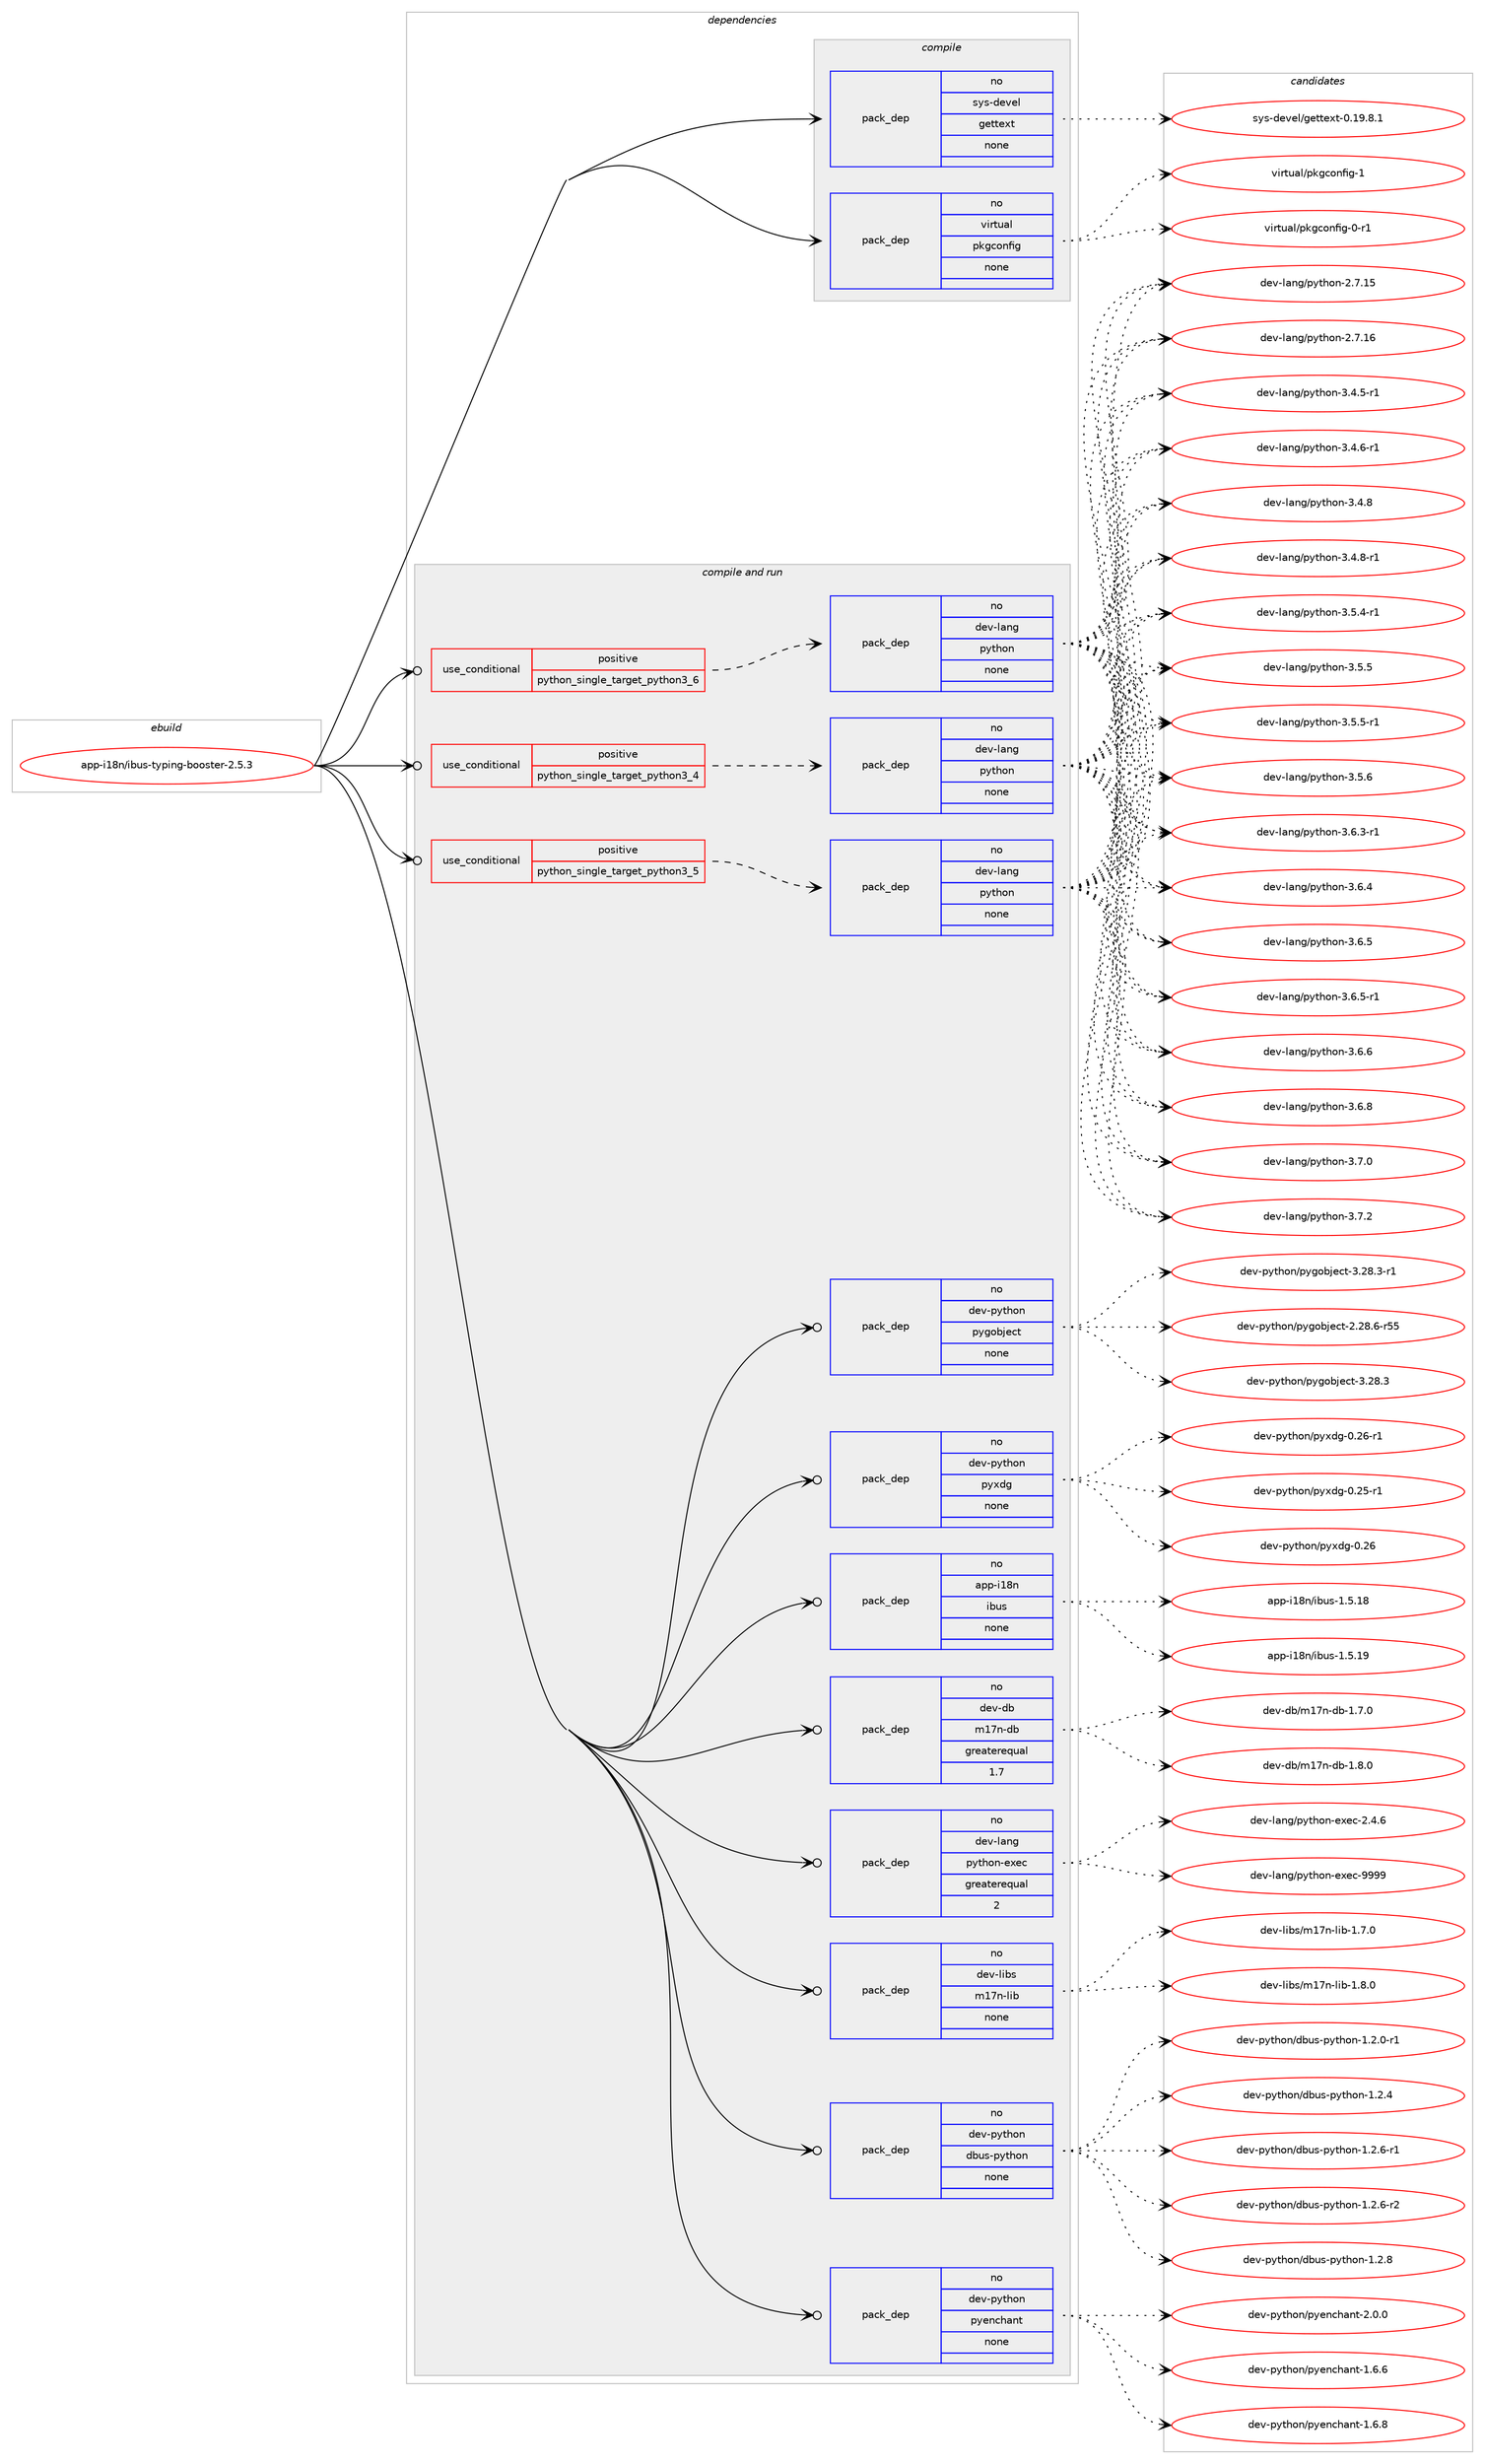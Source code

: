 digraph prolog {

# *************
# Graph options
# *************

newrank=true;
concentrate=true;
compound=true;
graph [rankdir=LR,fontname=Helvetica,fontsize=10,ranksep=1.5];#, ranksep=2.5, nodesep=0.2];
edge  [arrowhead=vee];
node  [fontname=Helvetica,fontsize=10];

# **********
# The ebuild
# **********

subgraph cluster_leftcol {
color=gray;
rank=same;
label=<<i>ebuild</i>>;
id [label="app-i18n/ibus-typing-booster-2.5.3", color=red, width=4, href="../app-i18n/ibus-typing-booster-2.5.3.svg"];
}

# ****************
# The dependencies
# ****************

subgraph cluster_midcol {
color=gray;
label=<<i>dependencies</i>>;
subgraph cluster_compile {
fillcolor="#eeeeee";
style=filled;
label=<<i>compile</i>>;
subgraph pack922536 {
dependency1295301 [label=<<TABLE BORDER="0" CELLBORDER="1" CELLSPACING="0" CELLPADDING="4" WIDTH="220"><TR><TD ROWSPAN="6" CELLPADDING="30">pack_dep</TD></TR><TR><TD WIDTH="110">no</TD></TR><TR><TD>sys-devel</TD></TR><TR><TD>gettext</TD></TR><TR><TD>none</TD></TR><TR><TD></TD></TR></TABLE>>, shape=none, color=blue];
}
id:e -> dependency1295301:w [weight=20,style="solid",arrowhead="vee"];
subgraph pack922537 {
dependency1295302 [label=<<TABLE BORDER="0" CELLBORDER="1" CELLSPACING="0" CELLPADDING="4" WIDTH="220"><TR><TD ROWSPAN="6" CELLPADDING="30">pack_dep</TD></TR><TR><TD WIDTH="110">no</TD></TR><TR><TD>virtual</TD></TR><TR><TD>pkgconfig</TD></TR><TR><TD>none</TD></TR><TR><TD></TD></TR></TABLE>>, shape=none, color=blue];
}
id:e -> dependency1295302:w [weight=20,style="solid",arrowhead="vee"];
}
subgraph cluster_compileandrun {
fillcolor="#eeeeee";
style=filled;
label=<<i>compile and run</i>>;
subgraph cond352654 {
dependency1295303 [label=<<TABLE BORDER="0" CELLBORDER="1" CELLSPACING="0" CELLPADDING="4"><TR><TD ROWSPAN="3" CELLPADDING="10">use_conditional</TD></TR><TR><TD>positive</TD></TR><TR><TD>python_single_target_python3_4</TD></TR></TABLE>>, shape=none, color=red];
subgraph pack922538 {
dependency1295304 [label=<<TABLE BORDER="0" CELLBORDER="1" CELLSPACING="0" CELLPADDING="4" WIDTH="220"><TR><TD ROWSPAN="6" CELLPADDING="30">pack_dep</TD></TR><TR><TD WIDTH="110">no</TD></TR><TR><TD>dev-lang</TD></TR><TR><TD>python</TD></TR><TR><TD>none</TD></TR><TR><TD></TD></TR></TABLE>>, shape=none, color=blue];
}
dependency1295303:e -> dependency1295304:w [weight=20,style="dashed",arrowhead="vee"];
}
id:e -> dependency1295303:w [weight=20,style="solid",arrowhead="odotvee"];
subgraph cond352655 {
dependency1295305 [label=<<TABLE BORDER="0" CELLBORDER="1" CELLSPACING="0" CELLPADDING="4"><TR><TD ROWSPAN="3" CELLPADDING="10">use_conditional</TD></TR><TR><TD>positive</TD></TR><TR><TD>python_single_target_python3_5</TD></TR></TABLE>>, shape=none, color=red];
subgraph pack922539 {
dependency1295306 [label=<<TABLE BORDER="0" CELLBORDER="1" CELLSPACING="0" CELLPADDING="4" WIDTH="220"><TR><TD ROWSPAN="6" CELLPADDING="30">pack_dep</TD></TR><TR><TD WIDTH="110">no</TD></TR><TR><TD>dev-lang</TD></TR><TR><TD>python</TD></TR><TR><TD>none</TD></TR><TR><TD></TD></TR></TABLE>>, shape=none, color=blue];
}
dependency1295305:e -> dependency1295306:w [weight=20,style="dashed",arrowhead="vee"];
}
id:e -> dependency1295305:w [weight=20,style="solid",arrowhead="odotvee"];
subgraph cond352656 {
dependency1295307 [label=<<TABLE BORDER="0" CELLBORDER="1" CELLSPACING="0" CELLPADDING="4"><TR><TD ROWSPAN="3" CELLPADDING="10">use_conditional</TD></TR><TR><TD>positive</TD></TR><TR><TD>python_single_target_python3_6</TD></TR></TABLE>>, shape=none, color=red];
subgraph pack922540 {
dependency1295308 [label=<<TABLE BORDER="0" CELLBORDER="1" CELLSPACING="0" CELLPADDING="4" WIDTH="220"><TR><TD ROWSPAN="6" CELLPADDING="30">pack_dep</TD></TR><TR><TD WIDTH="110">no</TD></TR><TR><TD>dev-lang</TD></TR><TR><TD>python</TD></TR><TR><TD>none</TD></TR><TR><TD></TD></TR></TABLE>>, shape=none, color=blue];
}
dependency1295307:e -> dependency1295308:w [weight=20,style="dashed",arrowhead="vee"];
}
id:e -> dependency1295307:w [weight=20,style="solid",arrowhead="odotvee"];
subgraph pack922541 {
dependency1295309 [label=<<TABLE BORDER="0" CELLBORDER="1" CELLSPACING="0" CELLPADDING="4" WIDTH="220"><TR><TD ROWSPAN="6" CELLPADDING="30">pack_dep</TD></TR><TR><TD WIDTH="110">no</TD></TR><TR><TD>app-i18n</TD></TR><TR><TD>ibus</TD></TR><TR><TD>none</TD></TR><TR><TD></TD></TR></TABLE>>, shape=none, color=blue];
}
id:e -> dependency1295309:w [weight=20,style="solid",arrowhead="odotvee"];
subgraph pack922542 {
dependency1295310 [label=<<TABLE BORDER="0" CELLBORDER="1" CELLSPACING="0" CELLPADDING="4" WIDTH="220"><TR><TD ROWSPAN="6" CELLPADDING="30">pack_dep</TD></TR><TR><TD WIDTH="110">no</TD></TR><TR><TD>dev-db</TD></TR><TR><TD>m17n-db</TD></TR><TR><TD>greaterequal</TD></TR><TR><TD>1.7</TD></TR></TABLE>>, shape=none, color=blue];
}
id:e -> dependency1295310:w [weight=20,style="solid",arrowhead="odotvee"];
subgraph pack922543 {
dependency1295311 [label=<<TABLE BORDER="0" CELLBORDER="1" CELLSPACING="0" CELLPADDING="4" WIDTH="220"><TR><TD ROWSPAN="6" CELLPADDING="30">pack_dep</TD></TR><TR><TD WIDTH="110">no</TD></TR><TR><TD>dev-lang</TD></TR><TR><TD>python-exec</TD></TR><TR><TD>greaterequal</TD></TR><TR><TD>2</TD></TR></TABLE>>, shape=none, color=blue];
}
id:e -> dependency1295311:w [weight=20,style="solid",arrowhead="odotvee"];
subgraph pack922544 {
dependency1295312 [label=<<TABLE BORDER="0" CELLBORDER="1" CELLSPACING="0" CELLPADDING="4" WIDTH="220"><TR><TD ROWSPAN="6" CELLPADDING="30">pack_dep</TD></TR><TR><TD WIDTH="110">no</TD></TR><TR><TD>dev-libs</TD></TR><TR><TD>m17n-lib</TD></TR><TR><TD>none</TD></TR><TR><TD></TD></TR></TABLE>>, shape=none, color=blue];
}
id:e -> dependency1295312:w [weight=20,style="solid",arrowhead="odotvee"];
subgraph pack922545 {
dependency1295313 [label=<<TABLE BORDER="0" CELLBORDER="1" CELLSPACING="0" CELLPADDING="4" WIDTH="220"><TR><TD ROWSPAN="6" CELLPADDING="30">pack_dep</TD></TR><TR><TD WIDTH="110">no</TD></TR><TR><TD>dev-python</TD></TR><TR><TD>dbus-python</TD></TR><TR><TD>none</TD></TR><TR><TD></TD></TR></TABLE>>, shape=none, color=blue];
}
id:e -> dependency1295313:w [weight=20,style="solid",arrowhead="odotvee"];
subgraph pack922546 {
dependency1295314 [label=<<TABLE BORDER="0" CELLBORDER="1" CELLSPACING="0" CELLPADDING="4" WIDTH="220"><TR><TD ROWSPAN="6" CELLPADDING="30">pack_dep</TD></TR><TR><TD WIDTH="110">no</TD></TR><TR><TD>dev-python</TD></TR><TR><TD>pyenchant</TD></TR><TR><TD>none</TD></TR><TR><TD></TD></TR></TABLE>>, shape=none, color=blue];
}
id:e -> dependency1295314:w [weight=20,style="solid",arrowhead="odotvee"];
subgraph pack922547 {
dependency1295315 [label=<<TABLE BORDER="0" CELLBORDER="1" CELLSPACING="0" CELLPADDING="4" WIDTH="220"><TR><TD ROWSPAN="6" CELLPADDING="30">pack_dep</TD></TR><TR><TD WIDTH="110">no</TD></TR><TR><TD>dev-python</TD></TR><TR><TD>pygobject</TD></TR><TR><TD>none</TD></TR><TR><TD></TD></TR></TABLE>>, shape=none, color=blue];
}
id:e -> dependency1295315:w [weight=20,style="solid",arrowhead="odotvee"];
subgraph pack922548 {
dependency1295316 [label=<<TABLE BORDER="0" CELLBORDER="1" CELLSPACING="0" CELLPADDING="4" WIDTH="220"><TR><TD ROWSPAN="6" CELLPADDING="30">pack_dep</TD></TR><TR><TD WIDTH="110">no</TD></TR><TR><TD>dev-python</TD></TR><TR><TD>pyxdg</TD></TR><TR><TD>none</TD></TR><TR><TD></TD></TR></TABLE>>, shape=none, color=blue];
}
id:e -> dependency1295316:w [weight=20,style="solid",arrowhead="odotvee"];
}
subgraph cluster_run {
fillcolor="#eeeeee";
style=filled;
label=<<i>run</i>>;
}
}

# **************
# The candidates
# **************

subgraph cluster_choices {
rank=same;
color=gray;
label=<<i>candidates</i>>;

subgraph choice922536 {
color=black;
nodesep=1;
choice1151211154510010111810110847103101116116101120116454846495746564649 [label="sys-devel/gettext-0.19.8.1", color=red, width=4,href="../sys-devel/gettext-0.19.8.1.svg"];
dependency1295301:e -> choice1151211154510010111810110847103101116116101120116454846495746564649:w [style=dotted,weight="100"];
}
subgraph choice922537 {
color=black;
nodesep=1;
choice11810511411611797108471121071039911111010210510345484511449 [label="virtual/pkgconfig-0-r1", color=red, width=4,href="../virtual/pkgconfig-0-r1.svg"];
choice1181051141161179710847112107103991111101021051034549 [label="virtual/pkgconfig-1", color=red, width=4,href="../virtual/pkgconfig-1.svg"];
dependency1295302:e -> choice11810511411611797108471121071039911111010210510345484511449:w [style=dotted,weight="100"];
dependency1295302:e -> choice1181051141161179710847112107103991111101021051034549:w [style=dotted,weight="100"];
}
subgraph choice922538 {
color=black;
nodesep=1;
choice10010111845108971101034711212111610411111045504655464953 [label="dev-lang/python-2.7.15", color=red, width=4,href="../dev-lang/python-2.7.15.svg"];
choice10010111845108971101034711212111610411111045504655464954 [label="dev-lang/python-2.7.16", color=red, width=4,href="../dev-lang/python-2.7.16.svg"];
choice1001011184510897110103471121211161041111104551465246534511449 [label="dev-lang/python-3.4.5-r1", color=red, width=4,href="../dev-lang/python-3.4.5-r1.svg"];
choice1001011184510897110103471121211161041111104551465246544511449 [label="dev-lang/python-3.4.6-r1", color=red, width=4,href="../dev-lang/python-3.4.6-r1.svg"];
choice100101118451089711010347112121116104111110455146524656 [label="dev-lang/python-3.4.8", color=red, width=4,href="../dev-lang/python-3.4.8.svg"];
choice1001011184510897110103471121211161041111104551465246564511449 [label="dev-lang/python-3.4.8-r1", color=red, width=4,href="../dev-lang/python-3.4.8-r1.svg"];
choice1001011184510897110103471121211161041111104551465346524511449 [label="dev-lang/python-3.5.4-r1", color=red, width=4,href="../dev-lang/python-3.5.4-r1.svg"];
choice100101118451089711010347112121116104111110455146534653 [label="dev-lang/python-3.5.5", color=red, width=4,href="../dev-lang/python-3.5.5.svg"];
choice1001011184510897110103471121211161041111104551465346534511449 [label="dev-lang/python-3.5.5-r1", color=red, width=4,href="../dev-lang/python-3.5.5-r1.svg"];
choice100101118451089711010347112121116104111110455146534654 [label="dev-lang/python-3.5.6", color=red, width=4,href="../dev-lang/python-3.5.6.svg"];
choice1001011184510897110103471121211161041111104551465446514511449 [label="dev-lang/python-3.6.3-r1", color=red, width=4,href="../dev-lang/python-3.6.3-r1.svg"];
choice100101118451089711010347112121116104111110455146544652 [label="dev-lang/python-3.6.4", color=red, width=4,href="../dev-lang/python-3.6.4.svg"];
choice100101118451089711010347112121116104111110455146544653 [label="dev-lang/python-3.6.5", color=red, width=4,href="../dev-lang/python-3.6.5.svg"];
choice1001011184510897110103471121211161041111104551465446534511449 [label="dev-lang/python-3.6.5-r1", color=red, width=4,href="../dev-lang/python-3.6.5-r1.svg"];
choice100101118451089711010347112121116104111110455146544654 [label="dev-lang/python-3.6.6", color=red, width=4,href="../dev-lang/python-3.6.6.svg"];
choice100101118451089711010347112121116104111110455146544656 [label="dev-lang/python-3.6.8", color=red, width=4,href="../dev-lang/python-3.6.8.svg"];
choice100101118451089711010347112121116104111110455146554648 [label="dev-lang/python-3.7.0", color=red, width=4,href="../dev-lang/python-3.7.0.svg"];
choice100101118451089711010347112121116104111110455146554650 [label="dev-lang/python-3.7.2", color=red, width=4,href="../dev-lang/python-3.7.2.svg"];
dependency1295304:e -> choice10010111845108971101034711212111610411111045504655464953:w [style=dotted,weight="100"];
dependency1295304:e -> choice10010111845108971101034711212111610411111045504655464954:w [style=dotted,weight="100"];
dependency1295304:e -> choice1001011184510897110103471121211161041111104551465246534511449:w [style=dotted,weight="100"];
dependency1295304:e -> choice1001011184510897110103471121211161041111104551465246544511449:w [style=dotted,weight="100"];
dependency1295304:e -> choice100101118451089711010347112121116104111110455146524656:w [style=dotted,weight="100"];
dependency1295304:e -> choice1001011184510897110103471121211161041111104551465246564511449:w [style=dotted,weight="100"];
dependency1295304:e -> choice1001011184510897110103471121211161041111104551465346524511449:w [style=dotted,weight="100"];
dependency1295304:e -> choice100101118451089711010347112121116104111110455146534653:w [style=dotted,weight="100"];
dependency1295304:e -> choice1001011184510897110103471121211161041111104551465346534511449:w [style=dotted,weight="100"];
dependency1295304:e -> choice100101118451089711010347112121116104111110455146534654:w [style=dotted,weight="100"];
dependency1295304:e -> choice1001011184510897110103471121211161041111104551465446514511449:w [style=dotted,weight="100"];
dependency1295304:e -> choice100101118451089711010347112121116104111110455146544652:w [style=dotted,weight="100"];
dependency1295304:e -> choice100101118451089711010347112121116104111110455146544653:w [style=dotted,weight="100"];
dependency1295304:e -> choice1001011184510897110103471121211161041111104551465446534511449:w [style=dotted,weight="100"];
dependency1295304:e -> choice100101118451089711010347112121116104111110455146544654:w [style=dotted,weight="100"];
dependency1295304:e -> choice100101118451089711010347112121116104111110455146544656:w [style=dotted,weight="100"];
dependency1295304:e -> choice100101118451089711010347112121116104111110455146554648:w [style=dotted,weight="100"];
dependency1295304:e -> choice100101118451089711010347112121116104111110455146554650:w [style=dotted,weight="100"];
}
subgraph choice922539 {
color=black;
nodesep=1;
choice10010111845108971101034711212111610411111045504655464953 [label="dev-lang/python-2.7.15", color=red, width=4,href="../dev-lang/python-2.7.15.svg"];
choice10010111845108971101034711212111610411111045504655464954 [label="dev-lang/python-2.7.16", color=red, width=4,href="../dev-lang/python-2.7.16.svg"];
choice1001011184510897110103471121211161041111104551465246534511449 [label="dev-lang/python-3.4.5-r1", color=red, width=4,href="../dev-lang/python-3.4.5-r1.svg"];
choice1001011184510897110103471121211161041111104551465246544511449 [label="dev-lang/python-3.4.6-r1", color=red, width=4,href="../dev-lang/python-3.4.6-r1.svg"];
choice100101118451089711010347112121116104111110455146524656 [label="dev-lang/python-3.4.8", color=red, width=4,href="../dev-lang/python-3.4.8.svg"];
choice1001011184510897110103471121211161041111104551465246564511449 [label="dev-lang/python-3.4.8-r1", color=red, width=4,href="../dev-lang/python-3.4.8-r1.svg"];
choice1001011184510897110103471121211161041111104551465346524511449 [label="dev-lang/python-3.5.4-r1", color=red, width=4,href="../dev-lang/python-3.5.4-r1.svg"];
choice100101118451089711010347112121116104111110455146534653 [label="dev-lang/python-3.5.5", color=red, width=4,href="../dev-lang/python-3.5.5.svg"];
choice1001011184510897110103471121211161041111104551465346534511449 [label="dev-lang/python-3.5.5-r1", color=red, width=4,href="../dev-lang/python-3.5.5-r1.svg"];
choice100101118451089711010347112121116104111110455146534654 [label="dev-lang/python-3.5.6", color=red, width=4,href="../dev-lang/python-3.5.6.svg"];
choice1001011184510897110103471121211161041111104551465446514511449 [label="dev-lang/python-3.6.3-r1", color=red, width=4,href="../dev-lang/python-3.6.3-r1.svg"];
choice100101118451089711010347112121116104111110455146544652 [label="dev-lang/python-3.6.4", color=red, width=4,href="../dev-lang/python-3.6.4.svg"];
choice100101118451089711010347112121116104111110455146544653 [label="dev-lang/python-3.6.5", color=red, width=4,href="../dev-lang/python-3.6.5.svg"];
choice1001011184510897110103471121211161041111104551465446534511449 [label="dev-lang/python-3.6.5-r1", color=red, width=4,href="../dev-lang/python-3.6.5-r1.svg"];
choice100101118451089711010347112121116104111110455146544654 [label="dev-lang/python-3.6.6", color=red, width=4,href="../dev-lang/python-3.6.6.svg"];
choice100101118451089711010347112121116104111110455146544656 [label="dev-lang/python-3.6.8", color=red, width=4,href="../dev-lang/python-3.6.8.svg"];
choice100101118451089711010347112121116104111110455146554648 [label="dev-lang/python-3.7.0", color=red, width=4,href="../dev-lang/python-3.7.0.svg"];
choice100101118451089711010347112121116104111110455146554650 [label="dev-lang/python-3.7.2", color=red, width=4,href="../dev-lang/python-3.7.2.svg"];
dependency1295306:e -> choice10010111845108971101034711212111610411111045504655464953:w [style=dotted,weight="100"];
dependency1295306:e -> choice10010111845108971101034711212111610411111045504655464954:w [style=dotted,weight="100"];
dependency1295306:e -> choice1001011184510897110103471121211161041111104551465246534511449:w [style=dotted,weight="100"];
dependency1295306:e -> choice1001011184510897110103471121211161041111104551465246544511449:w [style=dotted,weight="100"];
dependency1295306:e -> choice100101118451089711010347112121116104111110455146524656:w [style=dotted,weight="100"];
dependency1295306:e -> choice1001011184510897110103471121211161041111104551465246564511449:w [style=dotted,weight="100"];
dependency1295306:e -> choice1001011184510897110103471121211161041111104551465346524511449:w [style=dotted,weight="100"];
dependency1295306:e -> choice100101118451089711010347112121116104111110455146534653:w [style=dotted,weight="100"];
dependency1295306:e -> choice1001011184510897110103471121211161041111104551465346534511449:w [style=dotted,weight="100"];
dependency1295306:e -> choice100101118451089711010347112121116104111110455146534654:w [style=dotted,weight="100"];
dependency1295306:e -> choice1001011184510897110103471121211161041111104551465446514511449:w [style=dotted,weight="100"];
dependency1295306:e -> choice100101118451089711010347112121116104111110455146544652:w [style=dotted,weight="100"];
dependency1295306:e -> choice100101118451089711010347112121116104111110455146544653:w [style=dotted,weight="100"];
dependency1295306:e -> choice1001011184510897110103471121211161041111104551465446534511449:w [style=dotted,weight="100"];
dependency1295306:e -> choice100101118451089711010347112121116104111110455146544654:w [style=dotted,weight="100"];
dependency1295306:e -> choice100101118451089711010347112121116104111110455146544656:w [style=dotted,weight="100"];
dependency1295306:e -> choice100101118451089711010347112121116104111110455146554648:w [style=dotted,weight="100"];
dependency1295306:e -> choice100101118451089711010347112121116104111110455146554650:w [style=dotted,weight="100"];
}
subgraph choice922540 {
color=black;
nodesep=1;
choice10010111845108971101034711212111610411111045504655464953 [label="dev-lang/python-2.7.15", color=red, width=4,href="../dev-lang/python-2.7.15.svg"];
choice10010111845108971101034711212111610411111045504655464954 [label="dev-lang/python-2.7.16", color=red, width=4,href="../dev-lang/python-2.7.16.svg"];
choice1001011184510897110103471121211161041111104551465246534511449 [label="dev-lang/python-3.4.5-r1", color=red, width=4,href="../dev-lang/python-3.4.5-r1.svg"];
choice1001011184510897110103471121211161041111104551465246544511449 [label="dev-lang/python-3.4.6-r1", color=red, width=4,href="../dev-lang/python-3.4.6-r1.svg"];
choice100101118451089711010347112121116104111110455146524656 [label="dev-lang/python-3.4.8", color=red, width=4,href="../dev-lang/python-3.4.8.svg"];
choice1001011184510897110103471121211161041111104551465246564511449 [label="dev-lang/python-3.4.8-r1", color=red, width=4,href="../dev-lang/python-3.4.8-r1.svg"];
choice1001011184510897110103471121211161041111104551465346524511449 [label="dev-lang/python-3.5.4-r1", color=red, width=4,href="../dev-lang/python-3.5.4-r1.svg"];
choice100101118451089711010347112121116104111110455146534653 [label="dev-lang/python-3.5.5", color=red, width=4,href="../dev-lang/python-3.5.5.svg"];
choice1001011184510897110103471121211161041111104551465346534511449 [label="dev-lang/python-3.5.5-r1", color=red, width=4,href="../dev-lang/python-3.5.5-r1.svg"];
choice100101118451089711010347112121116104111110455146534654 [label="dev-lang/python-3.5.6", color=red, width=4,href="../dev-lang/python-3.5.6.svg"];
choice1001011184510897110103471121211161041111104551465446514511449 [label="dev-lang/python-3.6.3-r1", color=red, width=4,href="../dev-lang/python-3.6.3-r1.svg"];
choice100101118451089711010347112121116104111110455146544652 [label="dev-lang/python-3.6.4", color=red, width=4,href="../dev-lang/python-3.6.4.svg"];
choice100101118451089711010347112121116104111110455146544653 [label="dev-lang/python-3.6.5", color=red, width=4,href="../dev-lang/python-3.6.5.svg"];
choice1001011184510897110103471121211161041111104551465446534511449 [label="dev-lang/python-3.6.5-r1", color=red, width=4,href="../dev-lang/python-3.6.5-r1.svg"];
choice100101118451089711010347112121116104111110455146544654 [label="dev-lang/python-3.6.6", color=red, width=4,href="../dev-lang/python-3.6.6.svg"];
choice100101118451089711010347112121116104111110455146544656 [label="dev-lang/python-3.6.8", color=red, width=4,href="../dev-lang/python-3.6.8.svg"];
choice100101118451089711010347112121116104111110455146554648 [label="dev-lang/python-3.7.0", color=red, width=4,href="../dev-lang/python-3.7.0.svg"];
choice100101118451089711010347112121116104111110455146554650 [label="dev-lang/python-3.7.2", color=red, width=4,href="../dev-lang/python-3.7.2.svg"];
dependency1295308:e -> choice10010111845108971101034711212111610411111045504655464953:w [style=dotted,weight="100"];
dependency1295308:e -> choice10010111845108971101034711212111610411111045504655464954:w [style=dotted,weight="100"];
dependency1295308:e -> choice1001011184510897110103471121211161041111104551465246534511449:w [style=dotted,weight="100"];
dependency1295308:e -> choice1001011184510897110103471121211161041111104551465246544511449:w [style=dotted,weight="100"];
dependency1295308:e -> choice100101118451089711010347112121116104111110455146524656:w [style=dotted,weight="100"];
dependency1295308:e -> choice1001011184510897110103471121211161041111104551465246564511449:w [style=dotted,weight="100"];
dependency1295308:e -> choice1001011184510897110103471121211161041111104551465346524511449:w [style=dotted,weight="100"];
dependency1295308:e -> choice100101118451089711010347112121116104111110455146534653:w [style=dotted,weight="100"];
dependency1295308:e -> choice1001011184510897110103471121211161041111104551465346534511449:w [style=dotted,weight="100"];
dependency1295308:e -> choice100101118451089711010347112121116104111110455146534654:w [style=dotted,weight="100"];
dependency1295308:e -> choice1001011184510897110103471121211161041111104551465446514511449:w [style=dotted,weight="100"];
dependency1295308:e -> choice100101118451089711010347112121116104111110455146544652:w [style=dotted,weight="100"];
dependency1295308:e -> choice100101118451089711010347112121116104111110455146544653:w [style=dotted,weight="100"];
dependency1295308:e -> choice1001011184510897110103471121211161041111104551465446534511449:w [style=dotted,weight="100"];
dependency1295308:e -> choice100101118451089711010347112121116104111110455146544654:w [style=dotted,weight="100"];
dependency1295308:e -> choice100101118451089711010347112121116104111110455146544656:w [style=dotted,weight="100"];
dependency1295308:e -> choice100101118451089711010347112121116104111110455146554648:w [style=dotted,weight="100"];
dependency1295308:e -> choice100101118451089711010347112121116104111110455146554650:w [style=dotted,weight="100"];
}
subgraph choice922541 {
color=black;
nodesep=1;
choice97112112451054956110471059811711545494653464956 [label="app-i18n/ibus-1.5.18", color=red, width=4,href="../app-i18n/ibus-1.5.18.svg"];
choice97112112451054956110471059811711545494653464957 [label="app-i18n/ibus-1.5.19", color=red, width=4,href="../app-i18n/ibus-1.5.19.svg"];
dependency1295309:e -> choice97112112451054956110471059811711545494653464956:w [style=dotted,weight="100"];
dependency1295309:e -> choice97112112451054956110471059811711545494653464957:w [style=dotted,weight="100"];
}
subgraph choice922542 {
color=black;
nodesep=1;
choice10010111845100984710949551104510098454946554648 [label="dev-db/m17n-db-1.7.0", color=red, width=4,href="../dev-db/m17n-db-1.7.0.svg"];
choice10010111845100984710949551104510098454946564648 [label="dev-db/m17n-db-1.8.0", color=red, width=4,href="../dev-db/m17n-db-1.8.0.svg"];
dependency1295310:e -> choice10010111845100984710949551104510098454946554648:w [style=dotted,weight="100"];
dependency1295310:e -> choice10010111845100984710949551104510098454946564648:w [style=dotted,weight="100"];
}
subgraph choice922543 {
color=black;
nodesep=1;
choice1001011184510897110103471121211161041111104510112010199455046524654 [label="dev-lang/python-exec-2.4.6", color=red, width=4,href="../dev-lang/python-exec-2.4.6.svg"];
choice10010111845108971101034711212111610411111045101120101994557575757 [label="dev-lang/python-exec-9999", color=red, width=4,href="../dev-lang/python-exec-9999.svg"];
dependency1295311:e -> choice1001011184510897110103471121211161041111104510112010199455046524654:w [style=dotted,weight="100"];
dependency1295311:e -> choice10010111845108971101034711212111610411111045101120101994557575757:w [style=dotted,weight="100"];
}
subgraph choice922544 {
color=black;
nodesep=1;
choice10010111845108105981154710949551104510810598454946554648 [label="dev-libs/m17n-lib-1.7.0", color=red, width=4,href="../dev-libs/m17n-lib-1.7.0.svg"];
choice10010111845108105981154710949551104510810598454946564648 [label="dev-libs/m17n-lib-1.8.0", color=red, width=4,href="../dev-libs/m17n-lib-1.8.0.svg"];
dependency1295312:e -> choice10010111845108105981154710949551104510810598454946554648:w [style=dotted,weight="100"];
dependency1295312:e -> choice10010111845108105981154710949551104510810598454946564648:w [style=dotted,weight="100"];
}
subgraph choice922545 {
color=black;
nodesep=1;
choice100101118451121211161041111104710098117115451121211161041111104549465046484511449 [label="dev-python/dbus-python-1.2.0-r1", color=red, width=4,href="../dev-python/dbus-python-1.2.0-r1.svg"];
choice10010111845112121116104111110471009811711545112121116104111110454946504652 [label="dev-python/dbus-python-1.2.4", color=red, width=4,href="../dev-python/dbus-python-1.2.4.svg"];
choice100101118451121211161041111104710098117115451121211161041111104549465046544511449 [label="dev-python/dbus-python-1.2.6-r1", color=red, width=4,href="../dev-python/dbus-python-1.2.6-r1.svg"];
choice100101118451121211161041111104710098117115451121211161041111104549465046544511450 [label="dev-python/dbus-python-1.2.6-r2", color=red, width=4,href="../dev-python/dbus-python-1.2.6-r2.svg"];
choice10010111845112121116104111110471009811711545112121116104111110454946504656 [label="dev-python/dbus-python-1.2.8", color=red, width=4,href="../dev-python/dbus-python-1.2.8.svg"];
dependency1295313:e -> choice100101118451121211161041111104710098117115451121211161041111104549465046484511449:w [style=dotted,weight="100"];
dependency1295313:e -> choice10010111845112121116104111110471009811711545112121116104111110454946504652:w [style=dotted,weight="100"];
dependency1295313:e -> choice100101118451121211161041111104710098117115451121211161041111104549465046544511449:w [style=dotted,weight="100"];
dependency1295313:e -> choice100101118451121211161041111104710098117115451121211161041111104549465046544511450:w [style=dotted,weight="100"];
dependency1295313:e -> choice10010111845112121116104111110471009811711545112121116104111110454946504656:w [style=dotted,weight="100"];
}
subgraph choice922546 {
color=black;
nodesep=1;
choice10010111845112121116104111110471121211011109910497110116454946544654 [label="dev-python/pyenchant-1.6.6", color=red, width=4,href="../dev-python/pyenchant-1.6.6.svg"];
choice10010111845112121116104111110471121211011109910497110116454946544656 [label="dev-python/pyenchant-1.6.8", color=red, width=4,href="../dev-python/pyenchant-1.6.8.svg"];
choice10010111845112121116104111110471121211011109910497110116455046484648 [label="dev-python/pyenchant-2.0.0", color=red, width=4,href="../dev-python/pyenchant-2.0.0.svg"];
dependency1295314:e -> choice10010111845112121116104111110471121211011109910497110116454946544654:w [style=dotted,weight="100"];
dependency1295314:e -> choice10010111845112121116104111110471121211011109910497110116454946544656:w [style=dotted,weight="100"];
dependency1295314:e -> choice10010111845112121116104111110471121211011109910497110116455046484648:w [style=dotted,weight="100"];
}
subgraph choice922547 {
color=black;
nodesep=1;
choice1001011184511212111610411111047112121103111981061019911645504650564654451145353 [label="dev-python/pygobject-2.28.6-r55", color=red, width=4,href="../dev-python/pygobject-2.28.6-r55.svg"];
choice1001011184511212111610411111047112121103111981061019911645514650564651 [label="dev-python/pygobject-3.28.3", color=red, width=4,href="../dev-python/pygobject-3.28.3.svg"];
choice10010111845112121116104111110471121211031119810610199116455146505646514511449 [label="dev-python/pygobject-3.28.3-r1", color=red, width=4,href="../dev-python/pygobject-3.28.3-r1.svg"];
dependency1295315:e -> choice1001011184511212111610411111047112121103111981061019911645504650564654451145353:w [style=dotted,weight="100"];
dependency1295315:e -> choice1001011184511212111610411111047112121103111981061019911645514650564651:w [style=dotted,weight="100"];
dependency1295315:e -> choice10010111845112121116104111110471121211031119810610199116455146505646514511449:w [style=dotted,weight="100"];
}
subgraph choice922548 {
color=black;
nodesep=1;
choice100101118451121211161041111104711212112010010345484650534511449 [label="dev-python/pyxdg-0.25-r1", color=red, width=4,href="../dev-python/pyxdg-0.25-r1.svg"];
choice10010111845112121116104111110471121211201001034548465054 [label="dev-python/pyxdg-0.26", color=red, width=4,href="../dev-python/pyxdg-0.26.svg"];
choice100101118451121211161041111104711212112010010345484650544511449 [label="dev-python/pyxdg-0.26-r1", color=red, width=4,href="../dev-python/pyxdg-0.26-r1.svg"];
dependency1295316:e -> choice100101118451121211161041111104711212112010010345484650534511449:w [style=dotted,weight="100"];
dependency1295316:e -> choice10010111845112121116104111110471121211201001034548465054:w [style=dotted,weight="100"];
dependency1295316:e -> choice100101118451121211161041111104711212112010010345484650544511449:w [style=dotted,weight="100"];
}
}

}
